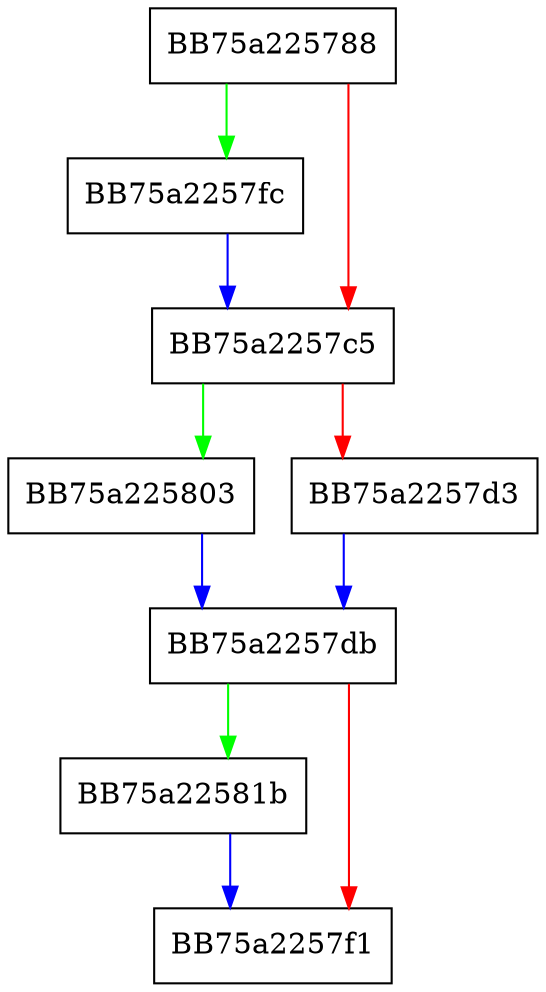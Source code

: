 digraph ReleaseContext {
  node [shape="box"];
  graph [splines=ortho];
  BB75a225788 -> BB75a2257fc [color="green"];
  BB75a225788 -> BB75a2257c5 [color="red"];
  BB75a2257c5 -> BB75a225803 [color="green"];
  BB75a2257c5 -> BB75a2257d3 [color="red"];
  BB75a2257d3 -> BB75a2257db [color="blue"];
  BB75a2257db -> BB75a22581b [color="green"];
  BB75a2257db -> BB75a2257f1 [color="red"];
  BB75a2257fc -> BB75a2257c5 [color="blue"];
  BB75a225803 -> BB75a2257db [color="blue"];
  BB75a22581b -> BB75a2257f1 [color="blue"];
}